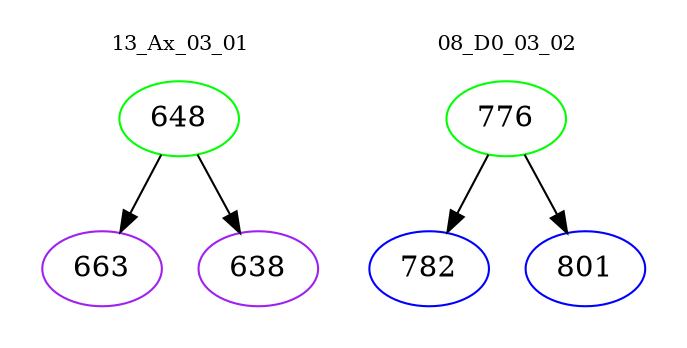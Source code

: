 digraph{
subgraph cluster_0 {
color = white
label = "13_Ax_03_01";
fontsize=10;
T0_648 [label="648", color="green"]
T0_648 -> T0_663 [color="black"]
T0_663 [label="663", color="purple"]
T0_648 -> T0_638 [color="black"]
T0_638 [label="638", color="purple"]
}
subgraph cluster_1 {
color = white
label = "08_D0_03_02";
fontsize=10;
T1_776 [label="776", color="green"]
T1_776 -> T1_782 [color="black"]
T1_782 [label="782", color="blue"]
T1_776 -> T1_801 [color="black"]
T1_801 [label="801", color="blue"]
}
}
